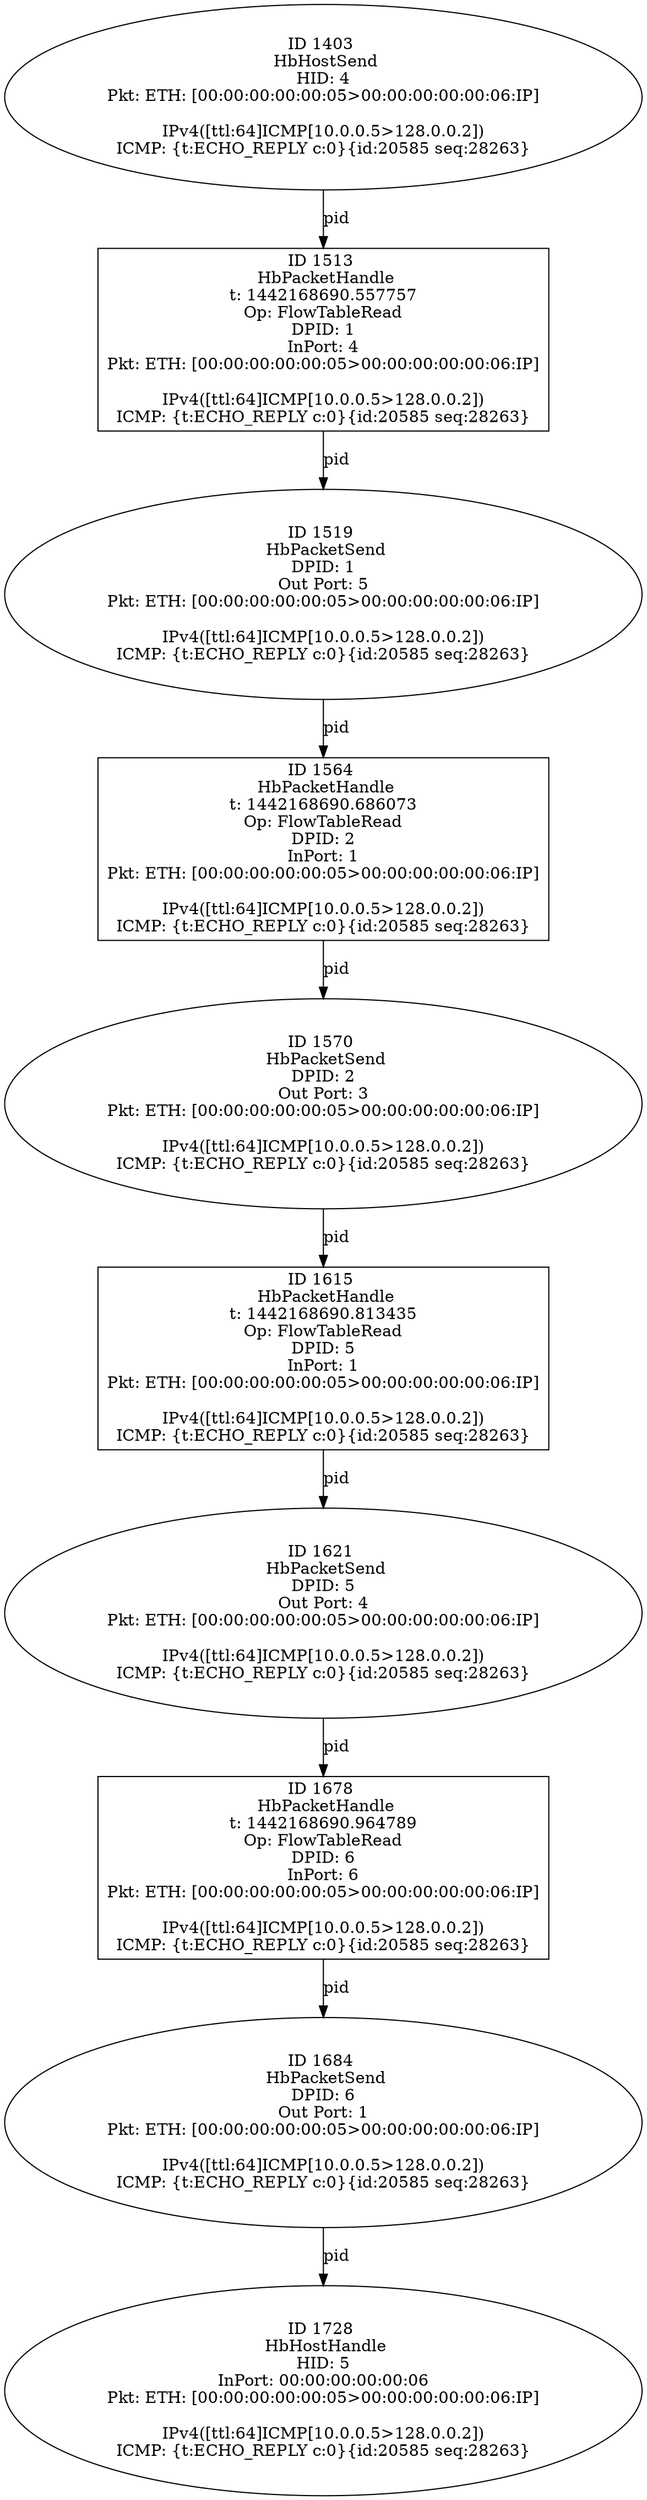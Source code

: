 strict digraph G {
1728 [shape=oval, event=<hb_events.HbHostHandle object at 0x107123ad0>, label="ID 1728 
 HbHostHandle
HID: 5
InPort: 00:00:00:00:00:06
Pkt: ETH: [00:00:00:00:00:05>00:00:00:00:00:06:IP]

IPv4([ttl:64]ICMP[10.0.0.5>128.0.0.2])
ICMP: {t:ECHO_REPLY c:0}{id:20585 seq:28263}"];
1570 [shape=oval, event=<hb_events.HbPacketSend object at 0x107030050>, label="ID 1570 
 HbPacketSend
DPID: 2
Out Port: 3
Pkt: ETH: [00:00:00:00:00:05>00:00:00:00:00:06:IP]

IPv4([ttl:64]ICMP[10.0.0.5>128.0.0.2])
ICMP: {t:ECHO_REPLY c:0}{id:20585 seq:28263}"];
1403 [shape=oval, event=<hb_events.HbHostSend object at 0x106e941d0>, label="ID 1403 
 HbHostSend
HID: 4
Pkt: ETH: [00:00:00:00:00:05>00:00:00:00:00:06:IP]

IPv4([ttl:64]ICMP[10.0.0.5>128.0.0.2])
ICMP: {t:ECHO_REPLY c:0}{id:20585 seq:28263}"];
1513 [shape=box, event=<hb_events.HbPacketHandle object at 0x106ff7ad0>, label="ID 1513 
 HbPacketHandle
t: 1442168690.557757
Op: FlowTableRead
DPID: 1
InPort: 4
Pkt: ETH: [00:00:00:00:00:05>00:00:00:00:00:06:IP]

IPv4([ttl:64]ICMP[10.0.0.5>128.0.0.2])
ICMP: {t:ECHO_REPLY c:0}{id:20585 seq:28263}"];
1678 [shape=box, event=<hb_events.HbPacketHandle object at 0x107101890>, label="ID 1678 
 HbPacketHandle
t: 1442168690.964789
Op: FlowTableRead
DPID: 6
InPort: 6
Pkt: ETH: [00:00:00:00:00:05>00:00:00:00:00:06:IP]

IPv4([ttl:64]ICMP[10.0.0.5>128.0.0.2])
ICMP: {t:ECHO_REPLY c:0}{id:20585 seq:28263}"];
1615 [shape=box, event=<hb_events.HbPacketHandle object at 0x1070c1450>, label="ID 1615 
 HbPacketHandle
t: 1442168690.813435
Op: FlowTableRead
DPID: 5
InPort: 1
Pkt: ETH: [00:00:00:00:00:05>00:00:00:00:00:06:IP]

IPv4([ttl:64]ICMP[10.0.0.5>128.0.0.2])
ICMP: {t:ECHO_REPLY c:0}{id:20585 seq:28263}"];
1684 [shape=oval, event=<hb_events.HbPacketSend object at 0x107101490>, label="ID 1684 
 HbPacketSend
DPID: 6
Out Port: 1
Pkt: ETH: [00:00:00:00:00:05>00:00:00:00:00:06:IP]

IPv4([ttl:64]ICMP[10.0.0.5>128.0.0.2])
ICMP: {t:ECHO_REPLY c:0}{id:20585 seq:28263}"];
1621 [shape=oval, event=<hb_events.HbPacketSend object at 0x1070c1390>, label="ID 1621 
 HbPacketSend
DPID: 5
Out Port: 4
Pkt: ETH: [00:00:00:00:00:05>00:00:00:00:00:06:IP]

IPv4([ttl:64]ICMP[10.0.0.5>128.0.0.2])
ICMP: {t:ECHO_REPLY c:0}{id:20585 seq:28263}"];
1519 [shape=oval, event=<hb_events.HbPacketSend object at 0x106ff7f10>, label="ID 1519 
 HbPacketSend
DPID: 1
Out Port: 5
Pkt: ETH: [00:00:00:00:00:05>00:00:00:00:00:06:IP]

IPv4([ttl:64]ICMP[10.0.0.5>128.0.0.2])
ICMP: {t:ECHO_REPLY c:0}{id:20585 seq:28263}"];
1564 [shape=box, event=<hb_events.HbPacketHandle object at 0x107029e10>, label="ID 1564 
 HbPacketHandle
t: 1442168690.686073
Op: FlowTableRead
DPID: 2
InPort: 1
Pkt: ETH: [00:00:00:00:00:05>00:00:00:00:00:06:IP]

IPv4([ttl:64]ICMP[10.0.0.5>128.0.0.2])
ICMP: {t:ECHO_REPLY c:0}{id:20585 seq:28263}"];
1570 -> 1615  [rel=pid, label=pid];
1513 -> 1519  [rel=pid, label=pid];
1678 -> 1684  [rel=pid, label=pid];
1615 -> 1621  [rel=pid, label=pid];
1684 -> 1728  [rel=pid, label=pid];
1621 -> 1678  [rel=pid, label=pid];
1519 -> 1564  [rel=pid, label=pid];
1403 -> 1513  [rel=pid, label=pid];
1564 -> 1570  [rel=pid, label=pid];
}
